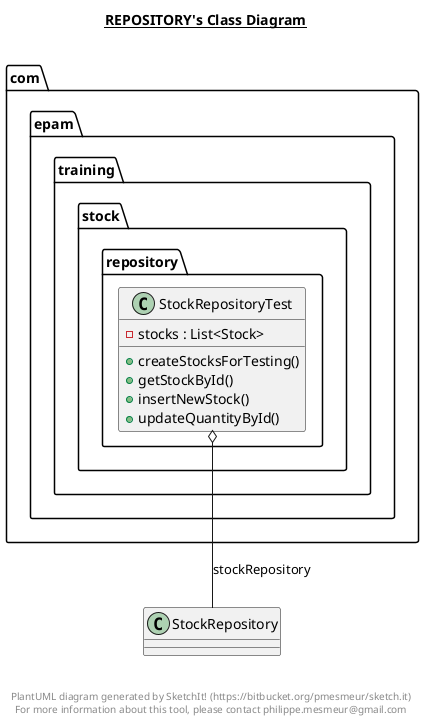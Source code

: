 @startuml

title __REPOSITORY's Class Diagram__\n

  package com.epam.training.stock {
    package com.epam.training.stock.repository {
      class StockRepositoryTest {
          - stocks : List<Stock>
          + createStocksForTesting()
          + getStockById()
          + insertNewStock()
          + updateQuantityById()
      }
    }
  }
  

  StockRepositoryTest o-- StockRepository : stockRepository


right footer


PlantUML diagram generated by SketchIt! (https://bitbucket.org/pmesmeur/sketch.it)
For more information about this tool, please contact philippe.mesmeur@gmail.com
endfooter

@enduml
